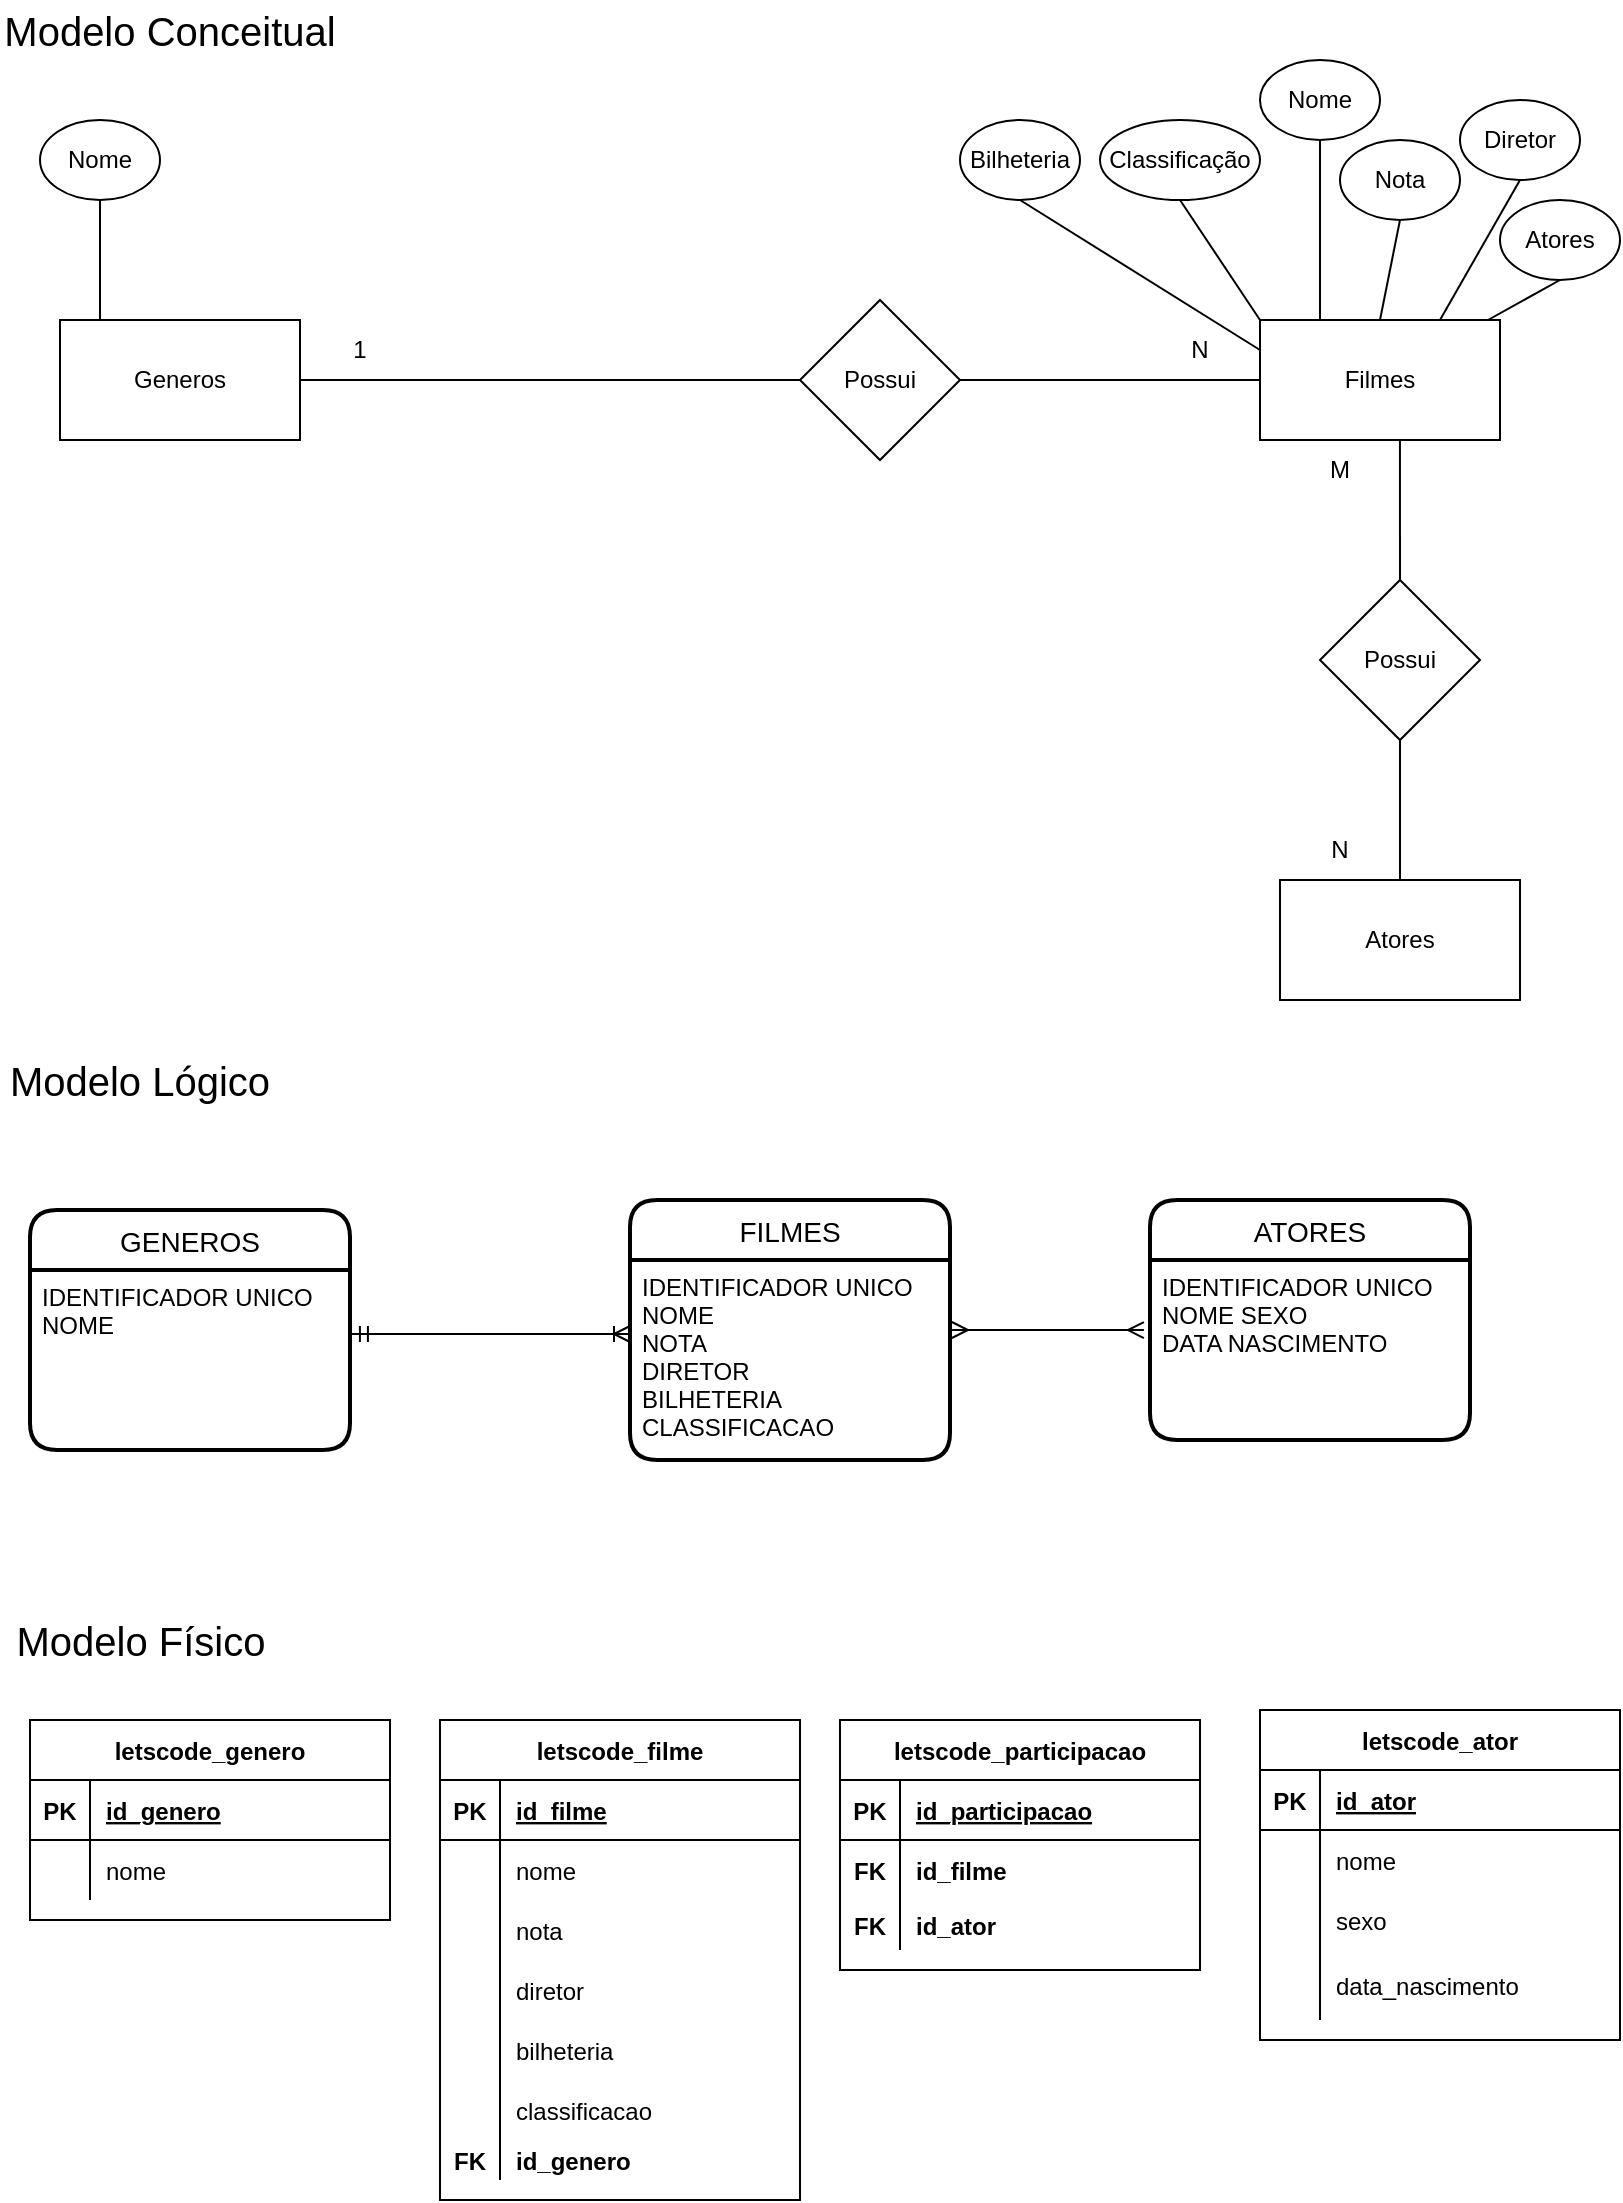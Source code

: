 <mxfile version="16.6.6" type="device"><diagram id="Pneo9IvjVWadNxpZb3i2" name="Page-1"><mxGraphModel dx="868" dy="520" grid="1" gridSize="10" guides="1" tooltips="1" connect="1" arrows="1" fold="1" page="1" pageScale="1" pageWidth="827" pageHeight="1169" math="0" shadow="0"><root><mxCell id="0"/><mxCell id="1" parent="0"/><mxCell id="DFqjywbbGmiI9kplLRdV-1" value="Generos" style="rounded=0;whiteSpace=wrap;html=1;" vertex="1" parent="1"><mxGeometry x="30" y="190" width="120" height="60" as="geometry"/></mxCell><mxCell id="DFqjywbbGmiI9kplLRdV-2" value="Filmes" style="rounded=0;whiteSpace=wrap;html=1;" vertex="1" parent="1"><mxGeometry x="630" y="190" width="120" height="60" as="geometry"/></mxCell><mxCell id="DFqjywbbGmiI9kplLRdV-3" value="Possui" style="rhombus;whiteSpace=wrap;html=1;" vertex="1" parent="1"><mxGeometry x="400" y="180" width="80" height="80" as="geometry"/></mxCell><mxCell id="DFqjywbbGmiI9kplLRdV-4" value="" style="endArrow=none;html=1;rounded=0;exitX=1;exitY=0.5;exitDx=0;exitDy=0;entryX=0;entryY=0.5;entryDx=0;entryDy=0;" edge="1" parent="1" source="DFqjywbbGmiI9kplLRdV-1" target="DFqjywbbGmiI9kplLRdV-3"><mxGeometry width="50" height="50" relative="1" as="geometry"><mxPoint x="270" y="230" as="sourcePoint"/><mxPoint x="320" y="180" as="targetPoint"/></mxGeometry></mxCell><mxCell id="DFqjywbbGmiI9kplLRdV-5" value="" style="endArrow=none;html=1;rounded=0;entryX=0;entryY=0.5;entryDx=0;entryDy=0;exitX=1;exitY=0.5;exitDx=0;exitDy=0;" edge="1" parent="1" source="DFqjywbbGmiI9kplLRdV-3" target="DFqjywbbGmiI9kplLRdV-2"><mxGeometry width="50" height="50" relative="1" as="geometry"><mxPoint x="390" y="290" as="sourcePoint"/><mxPoint x="440" y="240" as="targetPoint"/><Array as="points"/></mxGeometry></mxCell><mxCell id="DFqjywbbGmiI9kplLRdV-6" value="N" style="text;html=1;strokeColor=none;fillColor=none;align=center;verticalAlign=middle;whiteSpace=wrap;rounded=0;" vertex="1" parent="1"><mxGeometry x="570" y="190" width="60" height="30" as="geometry"/></mxCell><mxCell id="DFqjywbbGmiI9kplLRdV-8" value="1" style="text;html=1;strokeColor=none;fillColor=none;align=center;verticalAlign=middle;whiteSpace=wrap;rounded=0;" vertex="1" parent="1"><mxGeometry x="150" y="190" width="60" height="30" as="geometry"/></mxCell><mxCell id="DFqjywbbGmiI9kplLRdV-22" value="GENEROS" style="swimlane;childLayout=stackLayout;horizontal=1;startSize=30;horizontalStack=0;rounded=1;fontSize=14;fontStyle=0;strokeWidth=2;resizeParent=0;resizeLast=1;shadow=0;dashed=0;align=center;" vertex="1" parent="1"><mxGeometry x="15" y="635" width="160" height="120" as="geometry"/></mxCell><mxCell id="DFqjywbbGmiI9kplLRdV-23" value="IDENTIFICADOR UNICO&#10;NOME" style="align=left;strokeColor=none;fillColor=none;spacingLeft=4;fontSize=12;verticalAlign=top;resizable=0;rotatable=0;part=1;" vertex="1" parent="DFqjywbbGmiI9kplLRdV-22"><mxGeometry y="30" width="160" height="90" as="geometry"/></mxCell><mxCell id="DFqjywbbGmiI9kplLRdV-24" value="FILMES" style="swimlane;childLayout=stackLayout;horizontal=1;startSize=30;horizontalStack=0;rounded=1;fontSize=14;fontStyle=0;strokeWidth=2;resizeParent=0;resizeLast=1;shadow=0;dashed=0;align=center;" vertex="1" parent="1"><mxGeometry x="315" y="630" width="160" height="130" as="geometry"/></mxCell><mxCell id="DFqjywbbGmiI9kplLRdV-25" value="IDENTIFICADOR UNICO&#10;NOME&#10;NOTA&#10;DIRETOR&#10;BILHETERIA&#10;CLASSIFICACAO" style="align=left;strokeColor=none;fillColor=none;spacingLeft=4;fontSize=12;verticalAlign=top;resizable=0;rotatable=0;part=1;" vertex="1" parent="DFqjywbbGmiI9kplLRdV-24"><mxGeometry y="30" width="160" height="100" as="geometry"/></mxCell><mxCell id="DFqjywbbGmiI9kplLRdV-26" value="Nome" style="ellipse;whiteSpace=wrap;html=1;" vertex="1" parent="1"><mxGeometry x="20" y="90" width="60" height="40" as="geometry"/></mxCell><mxCell id="DFqjywbbGmiI9kplLRdV-27" value="" style="endArrow=none;html=1;rounded=0;entryX=0.5;entryY=1;entryDx=0;entryDy=0;" edge="1" parent="1" target="DFqjywbbGmiI9kplLRdV-26"><mxGeometry width="50" height="50" relative="1" as="geometry"><mxPoint x="50" y="190" as="sourcePoint"/><mxPoint x="70" y="140" as="targetPoint"/></mxGeometry></mxCell><mxCell id="DFqjywbbGmiI9kplLRdV-30" value="Nome" style="ellipse;whiteSpace=wrap;html=1;" vertex="1" parent="1"><mxGeometry x="630" y="60" width="60" height="40" as="geometry"/></mxCell><mxCell id="DFqjywbbGmiI9kplLRdV-31" value="" style="endArrow=none;html=1;rounded=0;entryX=0.5;entryY=1;entryDx=0;entryDy=0;exitX=0.25;exitY=0;exitDx=0;exitDy=0;" edge="1" parent="1" target="DFqjywbbGmiI9kplLRdV-30" source="DFqjywbbGmiI9kplLRdV-2"><mxGeometry width="50" height="50" relative="1" as="geometry"><mxPoint x="694" y="190.0" as="sourcePoint"/><mxPoint x="710" y="138.98" as="targetPoint"/></mxGeometry></mxCell><mxCell id="DFqjywbbGmiI9kplLRdV-32" value="Nota" style="ellipse;whiteSpace=wrap;html=1;" vertex="1" parent="1"><mxGeometry x="670" y="100" width="60" height="40" as="geometry"/></mxCell><mxCell id="DFqjywbbGmiI9kplLRdV-33" value="" style="endArrow=none;html=1;rounded=0;entryX=0.5;entryY=1;entryDx=0;entryDy=0;exitX=0.5;exitY=0;exitDx=0;exitDy=0;" edge="1" parent="1" target="DFqjywbbGmiI9kplLRdV-32" source="DFqjywbbGmiI9kplLRdV-2"><mxGeometry width="50" height="50" relative="1" as="geometry"><mxPoint x="754" y="190.0" as="sourcePoint"/><mxPoint x="770" y="138.98" as="targetPoint"/></mxGeometry></mxCell><mxCell id="DFqjywbbGmiI9kplLRdV-34" value="Classificação" style="ellipse;whiteSpace=wrap;html=1;" vertex="1" parent="1"><mxGeometry x="550" y="90" width="80" height="40" as="geometry"/></mxCell><mxCell id="DFqjywbbGmiI9kplLRdV-35" value="" style="endArrow=none;html=1;rounded=0;entryX=0.5;entryY=1;entryDx=0;entryDy=0;exitX=1;exitY=0;exitDx=0;exitDy=0;" edge="1" parent="1" target="DFqjywbbGmiI9kplLRdV-34" source="DFqjywbbGmiI9kplLRdV-6"><mxGeometry width="50" height="50" relative="1" as="geometry"><mxPoint x="624" y="191.02" as="sourcePoint"/><mxPoint x="640" y="140" as="targetPoint"/></mxGeometry></mxCell><mxCell id="DFqjywbbGmiI9kplLRdV-36" value="Diretor" style="ellipse;whiteSpace=wrap;html=1;" vertex="1" parent="1"><mxGeometry x="730" y="80" width="60" height="40" as="geometry"/></mxCell><mxCell id="DFqjywbbGmiI9kplLRdV-37" value="" style="endArrow=none;html=1;rounded=0;entryX=0.5;entryY=1;entryDx=0;entryDy=0;exitX=0.75;exitY=0;exitDx=0;exitDy=0;" edge="1" parent="1" target="DFqjywbbGmiI9kplLRdV-36" source="DFqjywbbGmiI9kplLRdV-2"><mxGeometry width="50" height="50" relative="1" as="geometry"><mxPoint x="794" y="151.02" as="sourcePoint"/><mxPoint x="810" y="100" as="targetPoint"/></mxGeometry></mxCell><mxCell id="DFqjywbbGmiI9kplLRdV-38" value="Atores" style="ellipse;whiteSpace=wrap;html=1;" vertex="1" parent="1"><mxGeometry x="750" y="130" width="60" height="40" as="geometry"/></mxCell><mxCell id="DFqjywbbGmiI9kplLRdV-39" value="" style="endArrow=none;html=1;rounded=0;entryX=0.5;entryY=1;entryDx=0;entryDy=0;" edge="1" parent="1" target="DFqjywbbGmiI9kplLRdV-38" source="DFqjywbbGmiI9kplLRdV-2"><mxGeometry width="50" height="50" relative="1" as="geometry"><mxPoint x="804" y="231.02" as="sourcePoint"/><mxPoint x="820" y="180" as="targetPoint"/></mxGeometry></mxCell><mxCell id="DFqjywbbGmiI9kplLRdV-40" value="Bilheteria" style="ellipse;whiteSpace=wrap;html=1;" vertex="1" parent="1"><mxGeometry x="480" y="90" width="60" height="40" as="geometry"/></mxCell><mxCell id="DFqjywbbGmiI9kplLRdV-41" value="" style="endArrow=none;html=1;rounded=0;entryX=0.5;entryY=1;entryDx=0;entryDy=0;exitX=0;exitY=0.25;exitDx=0;exitDy=0;" edge="1" parent="1" target="DFqjywbbGmiI9kplLRdV-40" source="DFqjywbbGmiI9kplLRdV-2"><mxGeometry width="50" height="50" relative="1" as="geometry"><mxPoint x="534" y="191.02" as="sourcePoint"/><mxPoint x="550" y="140" as="targetPoint"/></mxGeometry></mxCell><mxCell id="DFqjywbbGmiI9kplLRdV-42" value="&lt;font style=&quot;font-size: 20px&quot;&gt;Modelo &lt;font style=&quot;font-size: 20px&quot;&gt;Conceitual&lt;/font&gt;&lt;/font&gt;" style="text;html=1;strokeColor=none;fillColor=none;align=center;verticalAlign=middle;whiteSpace=wrap;rounded=0;" vertex="1" parent="1"><mxGeometry y="30" width="170" height="30" as="geometry"/></mxCell><mxCell id="DFqjywbbGmiI9kplLRdV-43" value="&lt;font style=&quot;font-size: 20px&quot;&gt;Modelo Lógico&lt;/font&gt;" style="text;html=1;strokeColor=none;fillColor=none;align=center;verticalAlign=middle;whiteSpace=wrap;rounded=0;" vertex="1" parent="1"><mxGeometry y="550" width="140" height="40" as="geometry"/></mxCell><mxCell id="DFqjywbbGmiI9kplLRdV-45" value="Atores" style="rounded=0;whiteSpace=wrap;html=1;" vertex="1" parent="1"><mxGeometry x="640" y="470" width="120" height="60" as="geometry"/></mxCell><mxCell id="DFqjywbbGmiI9kplLRdV-46" value="Possui" style="rhombus;whiteSpace=wrap;html=1;" vertex="1" parent="1"><mxGeometry x="660" y="320" width="80" height="80" as="geometry"/></mxCell><mxCell id="DFqjywbbGmiI9kplLRdV-47" value="" style="endArrow=none;html=1;rounded=0;entryX=0.5;entryY=1;entryDx=0;entryDy=0;exitX=0.5;exitY=0;exitDx=0;exitDy=0;" edge="1" parent="1" target="DFqjywbbGmiI9kplLRdV-46" source="DFqjywbbGmiI9kplLRdV-45"><mxGeometry width="50" height="50" relative="1" as="geometry"><mxPoint x="710" y="490" as="sourcePoint"/><mxPoint x="580" y="240" as="targetPoint"/></mxGeometry></mxCell><mxCell id="DFqjywbbGmiI9kplLRdV-48" value="" style="endArrow=none;html=1;rounded=0;entryX=0.583;entryY=1;entryDx=0;entryDy=0;exitX=0.5;exitY=0;exitDx=0;exitDy=0;entryPerimeter=0;" edge="1" parent="1" source="DFqjywbbGmiI9kplLRdV-46" target="DFqjywbbGmiI9kplLRdV-2"><mxGeometry width="50" height="50" relative="1" as="geometry"><mxPoint x="650" y="390" as="sourcePoint"/><mxPoint x="890" y="320" as="targetPoint"/><Array as="points"/></mxGeometry></mxCell><mxCell id="DFqjywbbGmiI9kplLRdV-49" value="M" style="text;html=1;strokeColor=none;fillColor=none;align=center;verticalAlign=middle;whiteSpace=wrap;rounded=0;" vertex="1" parent="1"><mxGeometry x="640" y="250" width="60" height="30" as="geometry"/></mxCell><mxCell id="DFqjywbbGmiI9kplLRdV-50" value="N" style="text;html=1;strokeColor=none;fillColor=none;align=center;verticalAlign=middle;whiteSpace=wrap;rounded=0;" vertex="1" parent="1"><mxGeometry x="640" y="440" width="60" height="30" as="geometry"/></mxCell><mxCell id="DFqjywbbGmiI9kplLRdV-51" value="ATORES" style="swimlane;childLayout=stackLayout;horizontal=1;startSize=30;horizontalStack=0;rounded=1;fontSize=14;fontStyle=0;strokeWidth=2;resizeParent=0;resizeLast=1;shadow=0;dashed=0;align=center;" vertex="1" parent="1"><mxGeometry x="575" y="630" width="160" height="120" as="geometry"/></mxCell><mxCell id="DFqjywbbGmiI9kplLRdV-52" value="IDENTIFICADOR UNICO&#10;NOME SEXO&#10;DATA NASCIMENTO" style="align=left;strokeColor=none;fillColor=none;spacingLeft=4;fontSize=12;verticalAlign=top;resizable=0;rotatable=0;part=1;" vertex="1" parent="DFqjywbbGmiI9kplLRdV-51"><mxGeometry y="30" width="160" height="90" as="geometry"/></mxCell><mxCell id="DFqjywbbGmiI9kplLRdV-56" value="" style="edgeStyle=entityRelationEdgeStyle;fontSize=12;html=1;endArrow=ERmany;startArrow=ERmany;rounded=0;entryX=-0.019;entryY=0.389;entryDx=0;entryDy=0;exitX=1.006;exitY=0.35;exitDx=0;exitDy=0;exitPerimeter=0;entryPerimeter=0;" edge="1" parent="1" source="DFqjywbbGmiI9kplLRdV-25" target="DFqjywbbGmiI9kplLRdV-52"><mxGeometry width="100" height="100" relative="1" as="geometry"><mxPoint x="475" y="615" as="sourcePoint"/><mxPoint x="575" y="515" as="targetPoint"/></mxGeometry></mxCell><mxCell id="DFqjywbbGmiI9kplLRdV-57" value="" style="edgeStyle=entityRelationEdgeStyle;fontSize=12;html=1;endArrow=ERoneToMany;startArrow=ERmandOne;rounded=0;exitX=1.006;exitY=0.356;exitDx=0;exitDy=0;exitPerimeter=0;" edge="1" parent="1" source="DFqjywbbGmiI9kplLRdV-23"><mxGeometry width="100" height="100" relative="1" as="geometry"><mxPoint x="305" y="585" as="sourcePoint"/><mxPoint x="315" y="697" as="targetPoint"/></mxGeometry></mxCell><mxCell id="DFqjywbbGmiI9kplLRdV-58" value="letscode_genero" style="shape=table;startSize=30;container=1;collapsible=1;childLayout=tableLayout;fixedRows=1;rowLines=0;fontStyle=1;align=center;resizeLast=1;" vertex="1" parent="1"><mxGeometry x="15" y="890" width="180" height="100" as="geometry"/></mxCell><mxCell id="DFqjywbbGmiI9kplLRdV-59" value="" style="shape=tableRow;horizontal=0;startSize=0;swimlaneHead=0;swimlaneBody=0;fillColor=none;collapsible=0;dropTarget=0;points=[[0,0.5],[1,0.5]];portConstraint=eastwest;top=0;left=0;right=0;bottom=1;" vertex="1" parent="DFqjywbbGmiI9kplLRdV-58"><mxGeometry y="30" width="180" height="30" as="geometry"/></mxCell><mxCell id="DFqjywbbGmiI9kplLRdV-60" value="PK" style="shape=partialRectangle;connectable=0;fillColor=none;top=0;left=0;bottom=0;right=0;fontStyle=1;overflow=hidden;" vertex="1" parent="DFqjywbbGmiI9kplLRdV-59"><mxGeometry width="30" height="30" as="geometry"><mxRectangle width="30" height="30" as="alternateBounds"/></mxGeometry></mxCell><mxCell id="DFqjywbbGmiI9kplLRdV-61" value="id_genero" style="shape=partialRectangle;connectable=0;fillColor=none;top=0;left=0;bottom=0;right=0;align=left;spacingLeft=6;fontStyle=5;overflow=hidden;" vertex="1" parent="DFqjywbbGmiI9kplLRdV-59"><mxGeometry x="30" width="150" height="30" as="geometry"><mxRectangle width="150" height="30" as="alternateBounds"/></mxGeometry></mxCell><mxCell id="DFqjywbbGmiI9kplLRdV-62" value="" style="shape=tableRow;horizontal=0;startSize=0;swimlaneHead=0;swimlaneBody=0;fillColor=none;collapsible=0;dropTarget=0;points=[[0,0.5],[1,0.5]];portConstraint=eastwest;top=0;left=0;right=0;bottom=0;" vertex="1" parent="DFqjywbbGmiI9kplLRdV-58"><mxGeometry y="60" width="180" height="30" as="geometry"/></mxCell><mxCell id="DFqjywbbGmiI9kplLRdV-63" value="" style="shape=partialRectangle;connectable=0;fillColor=none;top=0;left=0;bottom=0;right=0;editable=1;overflow=hidden;" vertex="1" parent="DFqjywbbGmiI9kplLRdV-62"><mxGeometry width="30" height="30" as="geometry"><mxRectangle width="30" height="30" as="alternateBounds"/></mxGeometry></mxCell><mxCell id="DFqjywbbGmiI9kplLRdV-64" value="nome" style="shape=partialRectangle;connectable=0;fillColor=none;top=0;left=0;bottom=0;right=0;align=left;spacingLeft=6;overflow=hidden;" vertex="1" parent="DFqjywbbGmiI9kplLRdV-62"><mxGeometry x="30" width="150" height="30" as="geometry"><mxRectangle width="150" height="30" as="alternateBounds"/></mxGeometry></mxCell><mxCell id="DFqjywbbGmiI9kplLRdV-71" value="&lt;font style=&quot;font-size: 20px&quot;&gt;Modelo Físico&lt;/font&gt;" style="text;html=1;align=center;verticalAlign=middle;resizable=0;points=[];autosize=1;strokeColor=none;fillColor=none;" vertex="1" parent="1"><mxGeometry y="840" width="140" height="20" as="geometry"/></mxCell><mxCell id="DFqjywbbGmiI9kplLRdV-72" value="letscode_filme" style="shape=table;startSize=30;container=1;collapsible=1;childLayout=tableLayout;fixedRows=1;rowLines=0;fontStyle=1;align=center;resizeLast=1;" vertex="1" parent="1"><mxGeometry x="220" y="890" width="180" height="240" as="geometry"/></mxCell><mxCell id="DFqjywbbGmiI9kplLRdV-73" value="" style="shape=tableRow;horizontal=0;startSize=0;swimlaneHead=0;swimlaneBody=0;fillColor=none;collapsible=0;dropTarget=0;points=[[0,0.5],[1,0.5]];portConstraint=eastwest;top=0;left=0;right=0;bottom=1;" vertex="1" parent="DFqjywbbGmiI9kplLRdV-72"><mxGeometry y="30" width="180" height="30" as="geometry"/></mxCell><mxCell id="DFqjywbbGmiI9kplLRdV-74" value="PK" style="shape=partialRectangle;connectable=0;fillColor=none;top=0;left=0;bottom=0;right=0;fontStyle=1;overflow=hidden;" vertex="1" parent="DFqjywbbGmiI9kplLRdV-73"><mxGeometry width="30" height="30" as="geometry"><mxRectangle width="30" height="30" as="alternateBounds"/></mxGeometry></mxCell><mxCell id="DFqjywbbGmiI9kplLRdV-75" value="id_filme" style="shape=partialRectangle;connectable=0;fillColor=none;top=0;left=0;bottom=0;right=0;align=left;spacingLeft=6;fontStyle=5;overflow=hidden;" vertex="1" parent="DFqjywbbGmiI9kplLRdV-73"><mxGeometry x="30" width="150" height="30" as="geometry"><mxRectangle width="150" height="30" as="alternateBounds"/></mxGeometry></mxCell><mxCell id="DFqjywbbGmiI9kplLRdV-76" value="" style="shape=tableRow;horizontal=0;startSize=0;swimlaneHead=0;swimlaneBody=0;fillColor=none;collapsible=0;dropTarget=0;points=[[0,0.5],[1,0.5]];portConstraint=eastwest;top=0;left=0;right=0;bottom=0;" vertex="1" parent="DFqjywbbGmiI9kplLRdV-72"><mxGeometry y="60" width="180" height="30" as="geometry"/></mxCell><mxCell id="DFqjywbbGmiI9kplLRdV-77" value="" style="shape=partialRectangle;connectable=0;fillColor=none;top=0;left=0;bottom=0;right=0;editable=1;overflow=hidden;" vertex="1" parent="DFqjywbbGmiI9kplLRdV-76"><mxGeometry width="30" height="30" as="geometry"><mxRectangle width="30" height="30" as="alternateBounds"/></mxGeometry></mxCell><mxCell id="DFqjywbbGmiI9kplLRdV-78" value="nome" style="shape=partialRectangle;connectable=0;fillColor=none;top=0;left=0;bottom=0;right=0;align=left;spacingLeft=6;overflow=hidden;" vertex="1" parent="DFqjywbbGmiI9kplLRdV-76"><mxGeometry x="30" width="150" height="30" as="geometry"><mxRectangle width="150" height="30" as="alternateBounds"/></mxGeometry></mxCell><mxCell id="DFqjywbbGmiI9kplLRdV-79" value="" style="shape=tableRow;horizontal=0;startSize=0;swimlaneHead=0;swimlaneBody=0;fillColor=none;collapsible=0;dropTarget=0;points=[[0,0.5],[1,0.5]];portConstraint=eastwest;top=0;left=0;right=0;bottom=0;" vertex="1" parent="DFqjywbbGmiI9kplLRdV-72"><mxGeometry y="90" width="180" height="30" as="geometry"/></mxCell><mxCell id="DFqjywbbGmiI9kplLRdV-80" value="" style="shape=partialRectangle;connectable=0;fillColor=none;top=0;left=0;bottom=0;right=0;editable=1;overflow=hidden;" vertex="1" parent="DFqjywbbGmiI9kplLRdV-79"><mxGeometry width="30" height="30" as="geometry"><mxRectangle width="30" height="30" as="alternateBounds"/></mxGeometry></mxCell><mxCell id="DFqjywbbGmiI9kplLRdV-81" value="nota" style="shape=partialRectangle;connectable=0;fillColor=none;top=0;left=0;bottom=0;right=0;align=left;spacingLeft=6;overflow=hidden;" vertex="1" parent="DFqjywbbGmiI9kplLRdV-79"><mxGeometry x="30" width="150" height="30" as="geometry"><mxRectangle width="150" height="30" as="alternateBounds"/></mxGeometry></mxCell><mxCell id="DFqjywbbGmiI9kplLRdV-82" value="" style="shape=tableRow;horizontal=0;startSize=0;swimlaneHead=0;swimlaneBody=0;fillColor=none;collapsible=0;dropTarget=0;points=[[0,0.5],[1,0.5]];portConstraint=eastwest;top=0;left=0;right=0;bottom=0;" vertex="1" parent="DFqjywbbGmiI9kplLRdV-72"><mxGeometry y="120" width="180" height="30" as="geometry"/></mxCell><mxCell id="DFqjywbbGmiI9kplLRdV-83" value="" style="shape=partialRectangle;connectable=0;fillColor=none;top=0;left=0;bottom=0;right=0;editable=1;overflow=hidden;" vertex="1" parent="DFqjywbbGmiI9kplLRdV-82"><mxGeometry width="30" height="30" as="geometry"><mxRectangle width="30" height="30" as="alternateBounds"/></mxGeometry></mxCell><mxCell id="DFqjywbbGmiI9kplLRdV-84" value="diretor" style="shape=partialRectangle;connectable=0;fillColor=none;top=0;left=0;bottom=0;right=0;align=left;spacingLeft=6;overflow=hidden;" vertex="1" parent="DFqjywbbGmiI9kplLRdV-82"><mxGeometry x="30" width="150" height="30" as="geometry"><mxRectangle width="150" height="30" as="alternateBounds"/></mxGeometry></mxCell><mxCell id="DFqjywbbGmiI9kplLRdV-104" value="" style="shape=tableRow;horizontal=0;startSize=0;swimlaneHead=0;swimlaneBody=0;fillColor=none;collapsible=0;dropTarget=0;points=[[0,0.5],[1,0.5]];portConstraint=eastwest;top=0;left=0;right=0;bottom=0;" vertex="1" parent="DFqjywbbGmiI9kplLRdV-72"><mxGeometry y="150" width="180" height="30" as="geometry"/></mxCell><mxCell id="DFqjywbbGmiI9kplLRdV-105" value="" style="shape=partialRectangle;connectable=0;fillColor=none;top=0;left=0;bottom=0;right=0;editable=1;overflow=hidden;" vertex="1" parent="DFqjywbbGmiI9kplLRdV-104"><mxGeometry width="30" height="30" as="geometry"><mxRectangle width="30" height="30" as="alternateBounds"/></mxGeometry></mxCell><mxCell id="DFqjywbbGmiI9kplLRdV-106" value="bilheteria" style="shape=partialRectangle;connectable=0;fillColor=none;top=0;left=0;bottom=0;right=0;align=left;spacingLeft=6;overflow=hidden;" vertex="1" parent="DFqjywbbGmiI9kplLRdV-104"><mxGeometry x="30" width="150" height="30" as="geometry"><mxRectangle width="150" height="30" as="alternateBounds"/></mxGeometry></mxCell><mxCell id="DFqjywbbGmiI9kplLRdV-107" value="" style="shape=tableRow;horizontal=0;startSize=0;swimlaneHead=0;swimlaneBody=0;fillColor=none;collapsible=0;dropTarget=0;points=[[0,0.5],[1,0.5]];portConstraint=eastwest;top=0;left=0;right=0;bottom=0;" vertex="1" parent="DFqjywbbGmiI9kplLRdV-72"><mxGeometry y="180" width="180" height="30" as="geometry"/></mxCell><mxCell id="DFqjywbbGmiI9kplLRdV-108" value="" style="shape=partialRectangle;connectable=0;fillColor=none;top=0;left=0;bottom=0;right=0;editable=1;overflow=hidden;" vertex="1" parent="DFqjywbbGmiI9kplLRdV-107"><mxGeometry width="30" height="30" as="geometry"><mxRectangle width="30" height="30" as="alternateBounds"/></mxGeometry></mxCell><mxCell id="DFqjywbbGmiI9kplLRdV-109" value="classificacao" style="shape=partialRectangle;connectable=0;fillColor=none;top=0;left=0;bottom=0;right=0;align=left;spacingLeft=6;overflow=hidden;" vertex="1" parent="DFqjywbbGmiI9kplLRdV-107"><mxGeometry x="30" width="150" height="30" as="geometry"><mxRectangle width="150" height="30" as="alternateBounds"/></mxGeometry></mxCell><mxCell id="DFqjywbbGmiI9kplLRdV-110" value="" style="shape=tableRow;horizontal=0;startSize=0;swimlaneHead=0;swimlaneBody=0;fillColor=none;collapsible=0;dropTarget=0;points=[[0,0.5],[1,0.5]];portConstraint=eastwest;top=0;left=0;right=0;bottom=0;" vertex="1" parent="DFqjywbbGmiI9kplLRdV-72"><mxGeometry y="210" width="180" height="20" as="geometry"/></mxCell><mxCell id="DFqjywbbGmiI9kplLRdV-111" value="FK" style="shape=partialRectangle;connectable=0;fillColor=none;top=0;left=0;bottom=0;right=0;editable=1;overflow=hidden;fontStyle=1" vertex="1" parent="DFqjywbbGmiI9kplLRdV-110"><mxGeometry width="30" height="20" as="geometry"><mxRectangle width="30" height="20" as="alternateBounds"/></mxGeometry></mxCell><mxCell id="DFqjywbbGmiI9kplLRdV-112" value="id_genero" style="shape=partialRectangle;connectable=0;fillColor=none;top=0;left=0;bottom=0;right=0;align=left;spacingLeft=6;overflow=hidden;fontStyle=1" vertex="1" parent="DFqjywbbGmiI9kplLRdV-110"><mxGeometry x="30" width="150" height="20" as="geometry"><mxRectangle width="150" height="20" as="alternateBounds"/></mxGeometry></mxCell><mxCell id="DFqjywbbGmiI9kplLRdV-85" value="letscode_ator" style="shape=table;startSize=30;container=1;collapsible=1;childLayout=tableLayout;fixedRows=1;rowLines=0;fontStyle=1;align=center;resizeLast=1;" vertex="1" parent="1"><mxGeometry x="630" y="885" width="180" height="165" as="geometry"/></mxCell><mxCell id="DFqjywbbGmiI9kplLRdV-86" value="" style="shape=tableRow;horizontal=0;startSize=0;swimlaneHead=0;swimlaneBody=0;fillColor=none;collapsible=0;dropTarget=0;points=[[0,0.5],[1,0.5]];portConstraint=eastwest;top=0;left=0;right=0;bottom=1;" vertex="1" parent="DFqjywbbGmiI9kplLRdV-85"><mxGeometry y="30" width="180" height="30" as="geometry"/></mxCell><mxCell id="DFqjywbbGmiI9kplLRdV-87" value="PK" style="shape=partialRectangle;connectable=0;fillColor=none;top=0;left=0;bottom=0;right=0;fontStyle=1;overflow=hidden;" vertex="1" parent="DFqjywbbGmiI9kplLRdV-86"><mxGeometry width="30" height="30" as="geometry"><mxRectangle width="30" height="30" as="alternateBounds"/></mxGeometry></mxCell><mxCell id="DFqjywbbGmiI9kplLRdV-88" value="id_ator" style="shape=partialRectangle;connectable=0;fillColor=none;top=0;left=0;bottom=0;right=0;align=left;spacingLeft=6;fontStyle=5;overflow=hidden;" vertex="1" parent="DFqjywbbGmiI9kplLRdV-86"><mxGeometry x="30" width="150" height="30" as="geometry"><mxRectangle width="150" height="30" as="alternateBounds"/></mxGeometry></mxCell><mxCell id="DFqjywbbGmiI9kplLRdV-89" value="" style="shape=tableRow;horizontal=0;startSize=0;swimlaneHead=0;swimlaneBody=0;fillColor=none;collapsible=0;dropTarget=0;points=[[0,0.5],[1,0.5]];portConstraint=eastwest;top=0;left=0;right=0;bottom=0;" vertex="1" parent="DFqjywbbGmiI9kplLRdV-85"><mxGeometry y="60" width="180" height="30" as="geometry"/></mxCell><mxCell id="DFqjywbbGmiI9kplLRdV-90" value="" style="shape=partialRectangle;connectable=0;fillColor=none;top=0;left=0;bottom=0;right=0;editable=1;overflow=hidden;" vertex="1" parent="DFqjywbbGmiI9kplLRdV-89"><mxGeometry width="30" height="30" as="geometry"><mxRectangle width="30" height="30" as="alternateBounds"/></mxGeometry></mxCell><mxCell id="DFqjywbbGmiI9kplLRdV-91" value="nome" style="shape=partialRectangle;connectable=0;fillColor=none;top=0;left=0;bottom=0;right=0;align=left;spacingLeft=6;overflow=hidden;" vertex="1" parent="DFqjywbbGmiI9kplLRdV-89"><mxGeometry x="30" width="150" height="30" as="geometry"><mxRectangle width="150" height="30" as="alternateBounds"/></mxGeometry></mxCell><mxCell id="DFqjywbbGmiI9kplLRdV-92" value="" style="shape=tableRow;horizontal=0;startSize=0;swimlaneHead=0;swimlaneBody=0;fillColor=none;collapsible=0;dropTarget=0;points=[[0,0.5],[1,0.5]];portConstraint=eastwest;top=0;left=0;right=0;bottom=0;" vertex="1" parent="DFqjywbbGmiI9kplLRdV-85"><mxGeometry y="90" width="180" height="30" as="geometry"/></mxCell><mxCell id="DFqjywbbGmiI9kplLRdV-93" value="" style="shape=partialRectangle;connectable=0;fillColor=none;top=0;left=0;bottom=0;right=0;editable=1;overflow=hidden;" vertex="1" parent="DFqjywbbGmiI9kplLRdV-92"><mxGeometry width="30" height="30" as="geometry"><mxRectangle width="30" height="30" as="alternateBounds"/></mxGeometry></mxCell><mxCell id="DFqjywbbGmiI9kplLRdV-94" value="sexo" style="shape=partialRectangle;connectable=0;fillColor=none;top=0;left=0;bottom=0;right=0;align=left;spacingLeft=6;overflow=hidden;" vertex="1" parent="DFqjywbbGmiI9kplLRdV-92"><mxGeometry x="30" width="150" height="30" as="geometry"><mxRectangle width="150" height="30" as="alternateBounds"/></mxGeometry></mxCell><mxCell id="DFqjywbbGmiI9kplLRdV-95" value="" style="shape=tableRow;horizontal=0;startSize=0;swimlaneHead=0;swimlaneBody=0;fillColor=none;collapsible=0;dropTarget=0;points=[[0,0.5],[1,0.5]];portConstraint=eastwest;top=0;left=0;right=0;bottom=0;" vertex="1" parent="DFqjywbbGmiI9kplLRdV-85"><mxGeometry y="120" width="180" height="35" as="geometry"/></mxCell><mxCell id="DFqjywbbGmiI9kplLRdV-96" value="" style="shape=partialRectangle;connectable=0;fillColor=none;top=0;left=0;bottom=0;right=0;editable=1;overflow=hidden;" vertex="1" parent="DFqjywbbGmiI9kplLRdV-95"><mxGeometry width="30" height="35" as="geometry"><mxRectangle width="30" height="35" as="alternateBounds"/></mxGeometry></mxCell><mxCell id="DFqjywbbGmiI9kplLRdV-97" value="data_nascimento" style="shape=partialRectangle;connectable=0;fillColor=none;top=0;left=0;bottom=0;right=0;align=left;spacingLeft=6;overflow=hidden;" vertex="1" parent="DFqjywbbGmiI9kplLRdV-95"><mxGeometry x="30" width="150" height="35" as="geometry"><mxRectangle width="150" height="35" as="alternateBounds"/></mxGeometry></mxCell><mxCell id="DFqjywbbGmiI9kplLRdV-122" value="letscode_participacao" style="shape=table;startSize=30;container=1;collapsible=1;childLayout=tableLayout;fixedRows=1;rowLines=0;fontStyle=1;align=center;resizeLast=1;" vertex="1" parent="1"><mxGeometry x="420" y="890" width="180" height="125" as="geometry"/></mxCell><mxCell id="DFqjywbbGmiI9kplLRdV-123" value="" style="shape=tableRow;horizontal=0;startSize=0;swimlaneHead=0;swimlaneBody=0;fillColor=none;collapsible=0;dropTarget=0;points=[[0,0.5],[1,0.5]];portConstraint=eastwest;top=0;left=0;right=0;bottom=1;" vertex="1" parent="DFqjywbbGmiI9kplLRdV-122"><mxGeometry y="30" width="180" height="30" as="geometry"/></mxCell><mxCell id="DFqjywbbGmiI9kplLRdV-124" value="PK" style="shape=partialRectangle;connectable=0;fillColor=none;top=0;left=0;bottom=0;right=0;fontStyle=1;overflow=hidden;" vertex="1" parent="DFqjywbbGmiI9kplLRdV-123"><mxGeometry width="30" height="30" as="geometry"><mxRectangle width="30" height="30" as="alternateBounds"/></mxGeometry></mxCell><mxCell id="DFqjywbbGmiI9kplLRdV-125" value="id_participacao" style="shape=partialRectangle;connectable=0;fillColor=none;top=0;left=0;bottom=0;right=0;align=left;spacingLeft=6;fontStyle=5;overflow=hidden;" vertex="1" parent="DFqjywbbGmiI9kplLRdV-123"><mxGeometry x="30" width="150" height="30" as="geometry"><mxRectangle width="150" height="30" as="alternateBounds"/></mxGeometry></mxCell><mxCell id="DFqjywbbGmiI9kplLRdV-126" value="" style="shape=tableRow;horizontal=0;startSize=0;swimlaneHead=0;swimlaneBody=0;fillColor=none;collapsible=0;dropTarget=0;points=[[0,0.5],[1,0.5]];portConstraint=eastwest;top=0;left=0;right=0;bottom=0;" vertex="1" parent="DFqjywbbGmiI9kplLRdV-122"><mxGeometry y="60" width="180" height="30" as="geometry"/></mxCell><mxCell id="DFqjywbbGmiI9kplLRdV-127" value="FK" style="shape=partialRectangle;connectable=0;fillColor=none;top=0;left=0;bottom=0;right=0;editable=1;overflow=hidden;fontStyle=1" vertex="1" parent="DFqjywbbGmiI9kplLRdV-126"><mxGeometry width="30" height="30" as="geometry"><mxRectangle width="30" height="30" as="alternateBounds"/></mxGeometry></mxCell><mxCell id="DFqjywbbGmiI9kplLRdV-128" value="id_filme" style="shape=partialRectangle;connectable=0;fillColor=none;top=0;left=0;bottom=0;right=0;align=left;spacingLeft=6;overflow=hidden;fontStyle=1" vertex="1" parent="DFqjywbbGmiI9kplLRdV-126"><mxGeometry x="30" width="150" height="30" as="geometry"><mxRectangle width="150" height="30" as="alternateBounds"/></mxGeometry></mxCell><mxCell id="DFqjywbbGmiI9kplLRdV-129" value="" style="shape=tableRow;horizontal=0;startSize=0;swimlaneHead=0;swimlaneBody=0;fillColor=none;collapsible=0;dropTarget=0;points=[[0,0.5],[1,0.5]];portConstraint=eastwest;top=0;left=0;right=0;bottom=0;" vertex="1" parent="DFqjywbbGmiI9kplLRdV-122"><mxGeometry y="90" width="180" height="25" as="geometry"/></mxCell><mxCell id="DFqjywbbGmiI9kplLRdV-130" value="FK" style="shape=partialRectangle;connectable=0;fillColor=none;top=0;left=0;bottom=0;right=0;editable=1;overflow=hidden;fontStyle=1" vertex="1" parent="DFqjywbbGmiI9kplLRdV-129"><mxGeometry width="30" height="25" as="geometry"><mxRectangle width="30" height="25" as="alternateBounds"/></mxGeometry></mxCell><mxCell id="DFqjywbbGmiI9kplLRdV-131" value="id_ator" style="shape=partialRectangle;connectable=0;fillColor=none;top=0;left=0;bottom=0;right=0;align=left;spacingLeft=6;overflow=hidden;fontStyle=1" vertex="1" parent="DFqjywbbGmiI9kplLRdV-129"><mxGeometry x="30" width="150" height="25" as="geometry"><mxRectangle width="150" height="25" as="alternateBounds"/></mxGeometry></mxCell></root></mxGraphModel></diagram></mxfile>